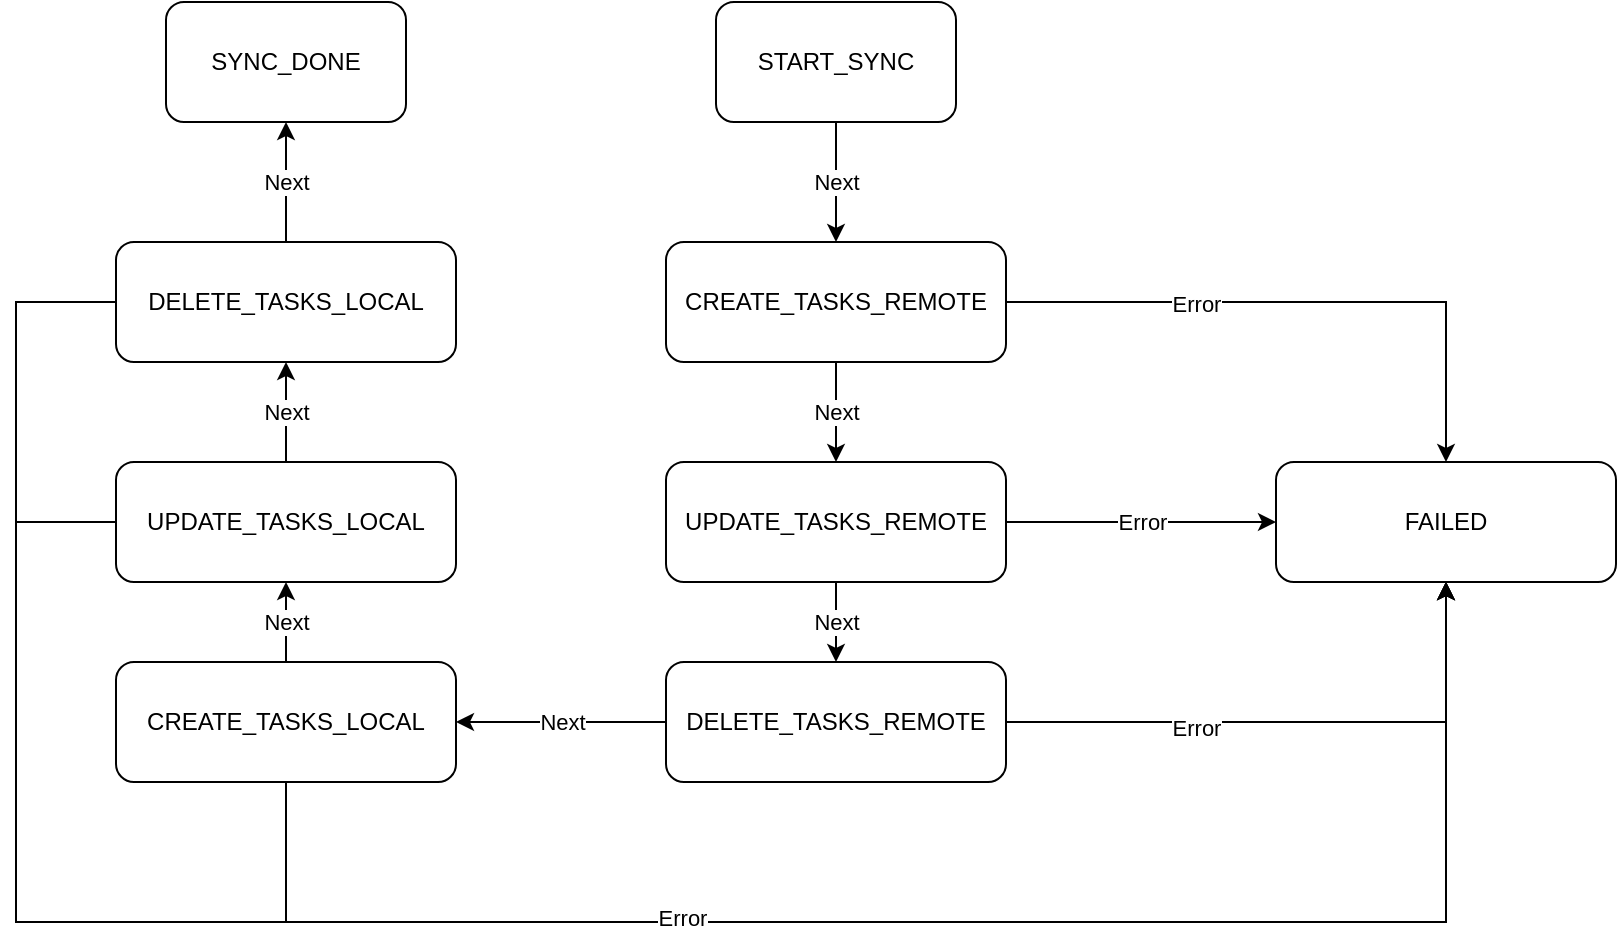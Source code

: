 <mxfile version="21.3.3" type="device">
  <diagram id="C5RBs43oDa-KdzZeNtuy" name="Page-1">
    <mxGraphModel dx="2261" dy="760" grid="1" gridSize="10" guides="1" tooltips="1" connect="1" arrows="1" fold="1" page="1" pageScale="1" pageWidth="827" pageHeight="1169" math="0" shadow="0">
      <root>
        <mxCell id="WIyWlLk6GJQsqaUBKTNV-0" />
        <mxCell id="WIyWlLk6GJQsqaUBKTNV-1" parent="WIyWlLk6GJQsqaUBKTNV-0" />
        <mxCell id="LsHHxMJKEIS4e1D8NJ1s-17" value="Next" style="edgeStyle=orthogonalEdgeStyle;rounded=0;orthogonalLoop=1;jettySize=auto;html=1;" edge="1" parent="WIyWlLk6GJQsqaUBKTNV-1" source="LsHHxMJKEIS4e1D8NJ1s-0" target="LsHHxMJKEIS4e1D8NJ1s-1">
          <mxGeometry relative="1" as="geometry" />
        </mxCell>
        <mxCell id="LsHHxMJKEIS4e1D8NJ1s-0" value="START_SYNC" style="rounded=1;whiteSpace=wrap;html=1;" vertex="1" parent="WIyWlLk6GJQsqaUBKTNV-1">
          <mxGeometry x="340" y="40" width="120" height="60" as="geometry" />
        </mxCell>
        <mxCell id="LsHHxMJKEIS4e1D8NJ1s-18" value="Next" style="edgeStyle=orthogonalEdgeStyle;rounded=0;orthogonalLoop=1;jettySize=auto;html=1;entryX=0.5;entryY=0;entryDx=0;entryDy=0;" edge="1" parent="WIyWlLk6GJQsqaUBKTNV-1" source="LsHHxMJKEIS4e1D8NJ1s-1" target="LsHHxMJKEIS4e1D8NJ1s-2">
          <mxGeometry relative="1" as="geometry" />
        </mxCell>
        <mxCell id="LsHHxMJKEIS4e1D8NJ1s-24" style="edgeStyle=orthogonalEdgeStyle;rounded=0;orthogonalLoop=1;jettySize=auto;html=1;entryX=0.5;entryY=0;entryDx=0;entryDy=0;" edge="1" parent="WIyWlLk6GJQsqaUBKTNV-1" source="LsHHxMJKEIS4e1D8NJ1s-1" target="LsHHxMJKEIS4e1D8NJ1s-8">
          <mxGeometry relative="1" as="geometry" />
        </mxCell>
        <mxCell id="LsHHxMJKEIS4e1D8NJ1s-32" value="Error" style="edgeLabel;html=1;align=center;verticalAlign=middle;resizable=0;points=[];" vertex="1" connectable="0" parent="LsHHxMJKEIS4e1D8NJ1s-24">
          <mxGeometry x="-0.367" y="-1" relative="1" as="geometry">
            <mxPoint as="offset" />
          </mxGeometry>
        </mxCell>
        <mxCell id="LsHHxMJKEIS4e1D8NJ1s-1" value="CREATE_TASKS_REMOTE" style="rounded=1;whiteSpace=wrap;html=1;" vertex="1" parent="WIyWlLk6GJQsqaUBKTNV-1">
          <mxGeometry x="315" y="160" width="170" height="60" as="geometry" />
        </mxCell>
        <mxCell id="LsHHxMJKEIS4e1D8NJ1s-19" value="Next" style="edgeStyle=orthogonalEdgeStyle;rounded=0;orthogonalLoop=1;jettySize=auto;html=1;" edge="1" parent="WIyWlLk6GJQsqaUBKTNV-1" source="LsHHxMJKEIS4e1D8NJ1s-2" target="LsHHxMJKEIS4e1D8NJ1s-4">
          <mxGeometry relative="1" as="geometry" />
        </mxCell>
        <mxCell id="LsHHxMJKEIS4e1D8NJ1s-25" value="Error" style="edgeStyle=orthogonalEdgeStyle;rounded=0;orthogonalLoop=1;jettySize=auto;html=1;entryX=0;entryY=0.5;entryDx=0;entryDy=0;" edge="1" parent="WIyWlLk6GJQsqaUBKTNV-1" source="LsHHxMJKEIS4e1D8NJ1s-2" target="LsHHxMJKEIS4e1D8NJ1s-8">
          <mxGeometry relative="1" as="geometry" />
        </mxCell>
        <mxCell id="LsHHxMJKEIS4e1D8NJ1s-2" value="&lt;div&gt;UPDATE_TASKS_REMOTE&lt;/div&gt;" style="rounded=1;whiteSpace=wrap;html=1;" vertex="1" parent="WIyWlLk6GJQsqaUBKTNV-1">
          <mxGeometry x="315" y="270" width="170" height="60" as="geometry" />
        </mxCell>
        <mxCell id="LsHHxMJKEIS4e1D8NJ1s-3" style="edgeStyle=orthogonalEdgeStyle;rounded=0;orthogonalLoop=1;jettySize=auto;html=1;exitX=0.5;exitY=1;exitDx=0;exitDy=0;" edge="1" parent="WIyWlLk6GJQsqaUBKTNV-1" source="LsHHxMJKEIS4e1D8NJ1s-2" target="LsHHxMJKEIS4e1D8NJ1s-2">
          <mxGeometry relative="1" as="geometry" />
        </mxCell>
        <mxCell id="LsHHxMJKEIS4e1D8NJ1s-20" value="Next" style="edgeStyle=orthogonalEdgeStyle;rounded=0;orthogonalLoop=1;jettySize=auto;html=1;entryX=1;entryY=0.5;entryDx=0;entryDy=0;" edge="1" parent="WIyWlLk6GJQsqaUBKTNV-1" source="LsHHxMJKEIS4e1D8NJ1s-4" target="LsHHxMJKEIS4e1D8NJ1s-5">
          <mxGeometry relative="1" as="geometry" />
        </mxCell>
        <mxCell id="LsHHxMJKEIS4e1D8NJ1s-26" style="edgeStyle=orthogonalEdgeStyle;rounded=0;orthogonalLoop=1;jettySize=auto;html=1;entryX=0.5;entryY=1;entryDx=0;entryDy=0;" edge="1" parent="WIyWlLk6GJQsqaUBKTNV-1" source="LsHHxMJKEIS4e1D8NJ1s-4" target="LsHHxMJKEIS4e1D8NJ1s-8">
          <mxGeometry relative="1" as="geometry" />
        </mxCell>
        <mxCell id="LsHHxMJKEIS4e1D8NJ1s-31" value="Error" style="edgeLabel;html=1;align=center;verticalAlign=middle;resizable=0;points=[];" vertex="1" connectable="0" parent="LsHHxMJKEIS4e1D8NJ1s-26">
          <mxGeometry x="-0.345" y="-3" relative="1" as="geometry">
            <mxPoint as="offset" />
          </mxGeometry>
        </mxCell>
        <mxCell id="LsHHxMJKEIS4e1D8NJ1s-4" value="DELETE_TASKS_REMOTE" style="rounded=1;whiteSpace=wrap;html=1;" vertex="1" parent="WIyWlLk6GJQsqaUBKTNV-1">
          <mxGeometry x="315" y="370" width="170" height="60" as="geometry" />
        </mxCell>
        <mxCell id="LsHHxMJKEIS4e1D8NJ1s-21" value="Next" style="edgeStyle=orthogonalEdgeStyle;rounded=0;orthogonalLoop=1;jettySize=auto;html=1;" edge="1" parent="WIyWlLk6GJQsqaUBKTNV-1" source="LsHHxMJKEIS4e1D8NJ1s-5" target="LsHHxMJKEIS4e1D8NJ1s-6">
          <mxGeometry relative="1" as="geometry" />
        </mxCell>
        <mxCell id="LsHHxMJKEIS4e1D8NJ1s-27" style="edgeStyle=orthogonalEdgeStyle;rounded=0;orthogonalLoop=1;jettySize=auto;html=1;entryX=0.5;entryY=1;entryDx=0;entryDy=0;" edge="1" parent="WIyWlLk6GJQsqaUBKTNV-1" source="LsHHxMJKEIS4e1D8NJ1s-5" target="LsHHxMJKEIS4e1D8NJ1s-8">
          <mxGeometry relative="1" as="geometry">
            <Array as="points">
              <mxPoint x="125" y="500" />
              <mxPoint x="705" y="500" />
            </Array>
          </mxGeometry>
        </mxCell>
        <mxCell id="LsHHxMJKEIS4e1D8NJ1s-5" value="CREATE_TASKS_LOCAL" style="rounded=1;whiteSpace=wrap;html=1;" vertex="1" parent="WIyWlLk6GJQsqaUBKTNV-1">
          <mxGeometry x="40" y="370" width="170" height="60" as="geometry" />
        </mxCell>
        <mxCell id="LsHHxMJKEIS4e1D8NJ1s-22" value="Next" style="edgeStyle=orthogonalEdgeStyle;rounded=0;orthogonalLoop=1;jettySize=auto;html=1;entryX=0.5;entryY=1;entryDx=0;entryDy=0;" edge="1" parent="WIyWlLk6GJQsqaUBKTNV-1" source="LsHHxMJKEIS4e1D8NJ1s-6" target="LsHHxMJKEIS4e1D8NJ1s-7">
          <mxGeometry relative="1" as="geometry" />
        </mxCell>
        <mxCell id="LsHHxMJKEIS4e1D8NJ1s-28" style="edgeStyle=orthogonalEdgeStyle;rounded=0;orthogonalLoop=1;jettySize=auto;html=1;entryX=0.5;entryY=1;entryDx=0;entryDy=0;" edge="1" parent="WIyWlLk6GJQsqaUBKTNV-1" source="LsHHxMJKEIS4e1D8NJ1s-6" target="LsHHxMJKEIS4e1D8NJ1s-8">
          <mxGeometry relative="1" as="geometry">
            <Array as="points">
              <mxPoint x="-10" y="300" />
              <mxPoint x="-10" y="500" />
              <mxPoint x="705" y="500" />
            </Array>
          </mxGeometry>
        </mxCell>
        <mxCell id="LsHHxMJKEIS4e1D8NJ1s-6" value="UPDATE_TASKS_LOCAL" style="rounded=1;whiteSpace=wrap;html=1;" vertex="1" parent="WIyWlLk6GJQsqaUBKTNV-1">
          <mxGeometry x="40" y="270" width="170" height="60" as="geometry" />
        </mxCell>
        <mxCell id="LsHHxMJKEIS4e1D8NJ1s-23" value="Next" style="edgeStyle=orthogonalEdgeStyle;rounded=0;orthogonalLoop=1;jettySize=auto;html=1;entryX=0.5;entryY=1;entryDx=0;entryDy=0;" edge="1" parent="WIyWlLk6GJQsqaUBKTNV-1" source="LsHHxMJKEIS4e1D8NJ1s-7" target="LsHHxMJKEIS4e1D8NJ1s-15">
          <mxGeometry relative="1" as="geometry" />
        </mxCell>
        <mxCell id="LsHHxMJKEIS4e1D8NJ1s-29" style="edgeStyle=orthogonalEdgeStyle;rounded=0;orthogonalLoop=1;jettySize=auto;html=1;entryX=0.5;entryY=1;entryDx=0;entryDy=0;" edge="1" parent="WIyWlLk6GJQsqaUBKTNV-1" source="LsHHxMJKEIS4e1D8NJ1s-7" target="LsHHxMJKEIS4e1D8NJ1s-8">
          <mxGeometry relative="1" as="geometry">
            <Array as="points">
              <mxPoint x="-10" y="190" />
              <mxPoint x="-10" y="500" />
              <mxPoint x="705" y="500" />
            </Array>
          </mxGeometry>
        </mxCell>
        <mxCell id="LsHHxMJKEIS4e1D8NJ1s-30" value="Error" style="edgeLabel;html=1;align=center;verticalAlign=middle;resizable=0;points=[];" vertex="1" connectable="0" parent="LsHHxMJKEIS4e1D8NJ1s-29">
          <mxGeometry x="0.113" y="2" relative="1" as="geometry">
            <mxPoint as="offset" />
          </mxGeometry>
        </mxCell>
        <mxCell id="LsHHxMJKEIS4e1D8NJ1s-7" value="DELETE_TASKS_LOCAL" style="rounded=1;whiteSpace=wrap;html=1;" vertex="1" parent="WIyWlLk6GJQsqaUBKTNV-1">
          <mxGeometry x="40" y="160" width="170" height="60" as="geometry" />
        </mxCell>
        <mxCell id="LsHHxMJKEIS4e1D8NJ1s-8" value="FAILED" style="rounded=1;whiteSpace=wrap;html=1;" vertex="1" parent="WIyWlLk6GJQsqaUBKTNV-1">
          <mxGeometry x="620" y="270" width="170" height="60" as="geometry" />
        </mxCell>
        <mxCell id="LsHHxMJKEIS4e1D8NJ1s-15" value="SYNC_DONE" style="rounded=1;whiteSpace=wrap;html=1;" vertex="1" parent="WIyWlLk6GJQsqaUBKTNV-1">
          <mxGeometry x="65" y="40" width="120" height="60" as="geometry" />
        </mxCell>
      </root>
    </mxGraphModel>
  </diagram>
</mxfile>
